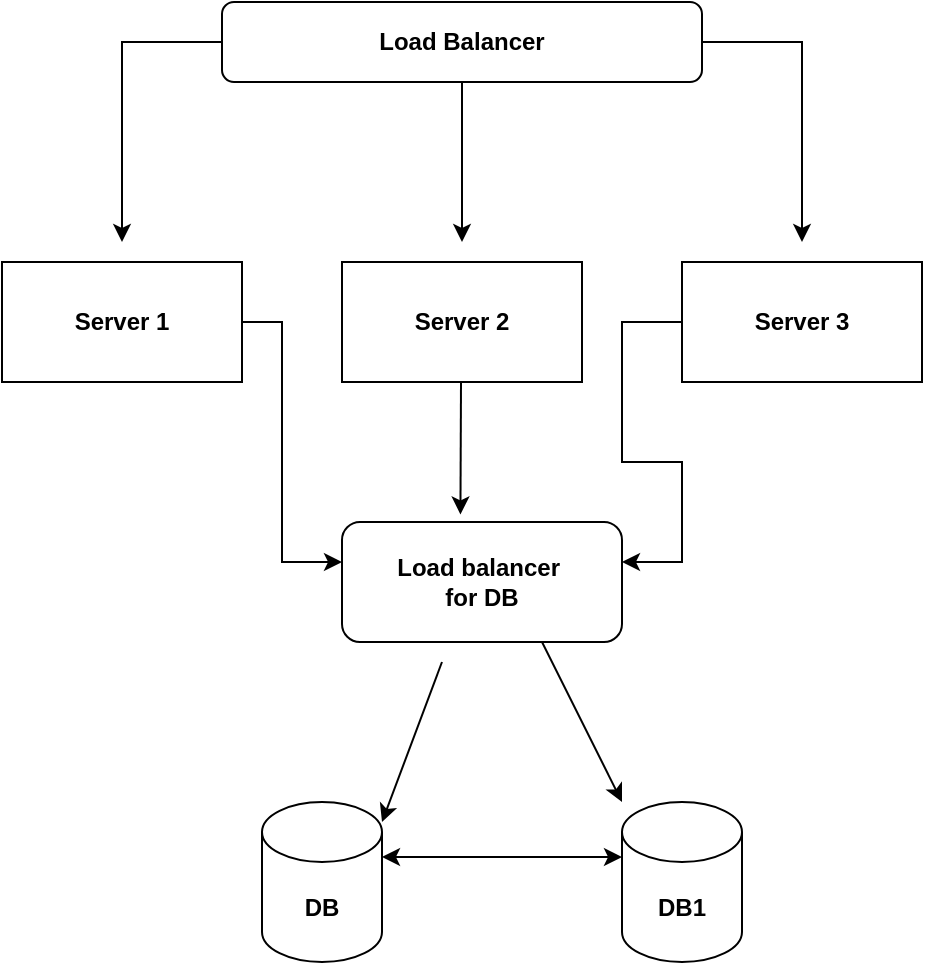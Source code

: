 <mxfile version="26.0.16">
  <diagram name="Lapa-1" id="WmG8e3uydc2xKxKLaSXg">
    <mxGraphModel dx="548" dy="557" grid="1" gridSize="10" guides="1" tooltips="1" connect="1" arrows="1" fold="1" page="1" pageScale="1" pageWidth="827" pageHeight="1169" math="0" shadow="0">
      <root>
        <mxCell id="0" />
        <mxCell id="1" parent="0" />
        <mxCell id="RWSOvg8NeSDiDBahp8v3-1" value="&lt;font face=&quot;Helvetica&quot;&gt;&lt;b&gt;Load Balancer&lt;/b&gt;&lt;/font&gt;" style="rounded=1;whiteSpace=wrap;html=1;" vertex="1" parent="1">
          <mxGeometry x="160" y="40" width="240" height="40" as="geometry" />
        </mxCell>
        <mxCell id="RWSOvg8NeSDiDBahp8v3-2" value="" style="endArrow=classic;html=1;rounded=0;" edge="1" parent="1">
          <mxGeometry width="50" height="50" relative="1" as="geometry">
            <mxPoint x="280" y="80" as="sourcePoint" />
            <mxPoint x="280" y="160" as="targetPoint" />
            <Array as="points" />
          </mxGeometry>
        </mxCell>
        <mxCell id="RWSOvg8NeSDiDBahp8v3-3" value="" style="endArrow=classic;html=1;rounded=0;" edge="1" parent="1">
          <mxGeometry width="50" height="50" relative="1" as="geometry">
            <mxPoint x="400" y="60" as="sourcePoint" />
            <mxPoint x="450" y="160" as="targetPoint" />
            <Array as="points">
              <mxPoint x="450" y="60" />
            </Array>
          </mxGeometry>
        </mxCell>
        <mxCell id="RWSOvg8NeSDiDBahp8v3-5" value="" style="endArrow=classic;html=1;rounded=0;" edge="1" parent="1">
          <mxGeometry width="50" height="50" relative="1" as="geometry">
            <mxPoint x="160" y="60" as="sourcePoint" />
            <mxPoint x="110" y="160" as="targetPoint" />
            <Array as="points">
              <mxPoint x="110" y="60" />
              <mxPoint x="110" y="80" />
            </Array>
          </mxGeometry>
        </mxCell>
        <mxCell id="RWSOvg8NeSDiDBahp8v3-6" value="&lt;b&gt;Server 1&lt;/b&gt;" style="rounded=0;whiteSpace=wrap;html=1;" vertex="1" parent="1">
          <mxGeometry x="50" y="170" width="120" height="60" as="geometry" />
        </mxCell>
        <mxCell id="RWSOvg8NeSDiDBahp8v3-7" value="&lt;b&gt;Server 2&lt;/b&gt;" style="rounded=0;whiteSpace=wrap;html=1;" vertex="1" parent="1">
          <mxGeometry x="220" y="170" width="120" height="60" as="geometry" />
        </mxCell>
        <mxCell id="RWSOvg8NeSDiDBahp8v3-8" value="&lt;b&gt;Server 3&lt;/b&gt;" style="rounded=0;whiteSpace=wrap;html=1;" vertex="1" parent="1">
          <mxGeometry x="390" y="170" width="120" height="60" as="geometry" />
        </mxCell>
        <mxCell id="RWSOvg8NeSDiDBahp8v3-9" value="" style="endArrow=classic;html=1;rounded=0;entryX=0.423;entryY=-0.063;entryDx=0;entryDy=0;entryPerimeter=0;" edge="1" parent="1" target="RWSOvg8NeSDiDBahp8v3-12">
          <mxGeometry width="50" height="50" relative="1" as="geometry">
            <mxPoint x="279.5" y="230" as="sourcePoint" />
            <mxPoint x="280" y="290" as="targetPoint" />
            <Array as="points" />
          </mxGeometry>
        </mxCell>
        <mxCell id="RWSOvg8NeSDiDBahp8v3-10" value="" style="endArrow=classic;html=1;rounded=0;" edge="1" parent="1">
          <mxGeometry width="50" height="50" relative="1" as="geometry">
            <mxPoint x="170" y="200" as="sourcePoint" />
            <mxPoint x="220" y="320" as="targetPoint" />
            <Array as="points">
              <mxPoint x="190" y="200" />
              <mxPoint x="190" y="320" />
            </Array>
          </mxGeometry>
        </mxCell>
        <mxCell id="RWSOvg8NeSDiDBahp8v3-11" value="" style="endArrow=classic;html=1;rounded=0;" edge="1" parent="1">
          <mxGeometry width="50" height="50" relative="1" as="geometry">
            <mxPoint x="390" y="200" as="sourcePoint" />
            <mxPoint x="360" y="320" as="targetPoint" />
            <Array as="points">
              <mxPoint x="360" y="200" />
              <mxPoint x="360" y="270" />
              <mxPoint x="390" y="270" />
              <mxPoint x="390" y="320" />
            </Array>
          </mxGeometry>
        </mxCell>
        <mxCell id="RWSOvg8NeSDiDBahp8v3-12" value="&lt;b&gt;Load balancer&amp;nbsp;&lt;/b&gt;&lt;div&gt;&lt;b&gt;for DB&lt;/b&gt;&lt;/div&gt;" style="rounded=1;whiteSpace=wrap;html=1;" vertex="1" parent="1">
          <mxGeometry x="220" y="300" width="140" height="60" as="geometry" />
        </mxCell>
        <mxCell id="RWSOvg8NeSDiDBahp8v3-13" value="" style="endArrow=classic;html=1;rounded=0;" edge="1" parent="1">
          <mxGeometry width="50" height="50" relative="1" as="geometry">
            <mxPoint x="320" y="360" as="sourcePoint" />
            <mxPoint x="360" y="440" as="targetPoint" />
          </mxGeometry>
        </mxCell>
        <mxCell id="RWSOvg8NeSDiDBahp8v3-14" value="" style="endArrow=classic;html=1;rounded=0;" edge="1" parent="1">
          <mxGeometry width="50" height="50" relative="1" as="geometry">
            <mxPoint x="270" y="370" as="sourcePoint" />
            <mxPoint x="240" y="450" as="targetPoint" />
          </mxGeometry>
        </mxCell>
        <mxCell id="RWSOvg8NeSDiDBahp8v3-15" value="&lt;b&gt;DB&lt;/b&gt;" style="shape=cylinder3;whiteSpace=wrap;html=1;boundedLbl=1;backgroundOutline=1;size=15;" vertex="1" parent="1">
          <mxGeometry x="180" y="440" width="60" height="80" as="geometry" />
        </mxCell>
        <mxCell id="RWSOvg8NeSDiDBahp8v3-16" value="&lt;b&gt;DB1&lt;/b&gt;" style="shape=cylinder3;whiteSpace=wrap;html=1;boundedLbl=1;backgroundOutline=1;size=15;" vertex="1" parent="1">
          <mxGeometry x="360" y="440" width="60" height="80" as="geometry" />
        </mxCell>
        <mxCell id="RWSOvg8NeSDiDBahp8v3-17" value="" style="endArrow=classic;startArrow=classic;html=1;rounded=0;entryX=0;entryY=0;entryDx=0;entryDy=27.5;entryPerimeter=0;exitX=1;exitY=0;exitDx=0;exitDy=27.5;exitPerimeter=0;" edge="1" parent="1" source="RWSOvg8NeSDiDBahp8v3-15" target="RWSOvg8NeSDiDBahp8v3-16">
          <mxGeometry width="50" height="50" relative="1" as="geometry">
            <mxPoint x="240" y="470" as="sourcePoint" />
            <mxPoint x="355" y="471.12" as="targetPoint" />
          </mxGeometry>
        </mxCell>
      </root>
    </mxGraphModel>
  </diagram>
</mxfile>
